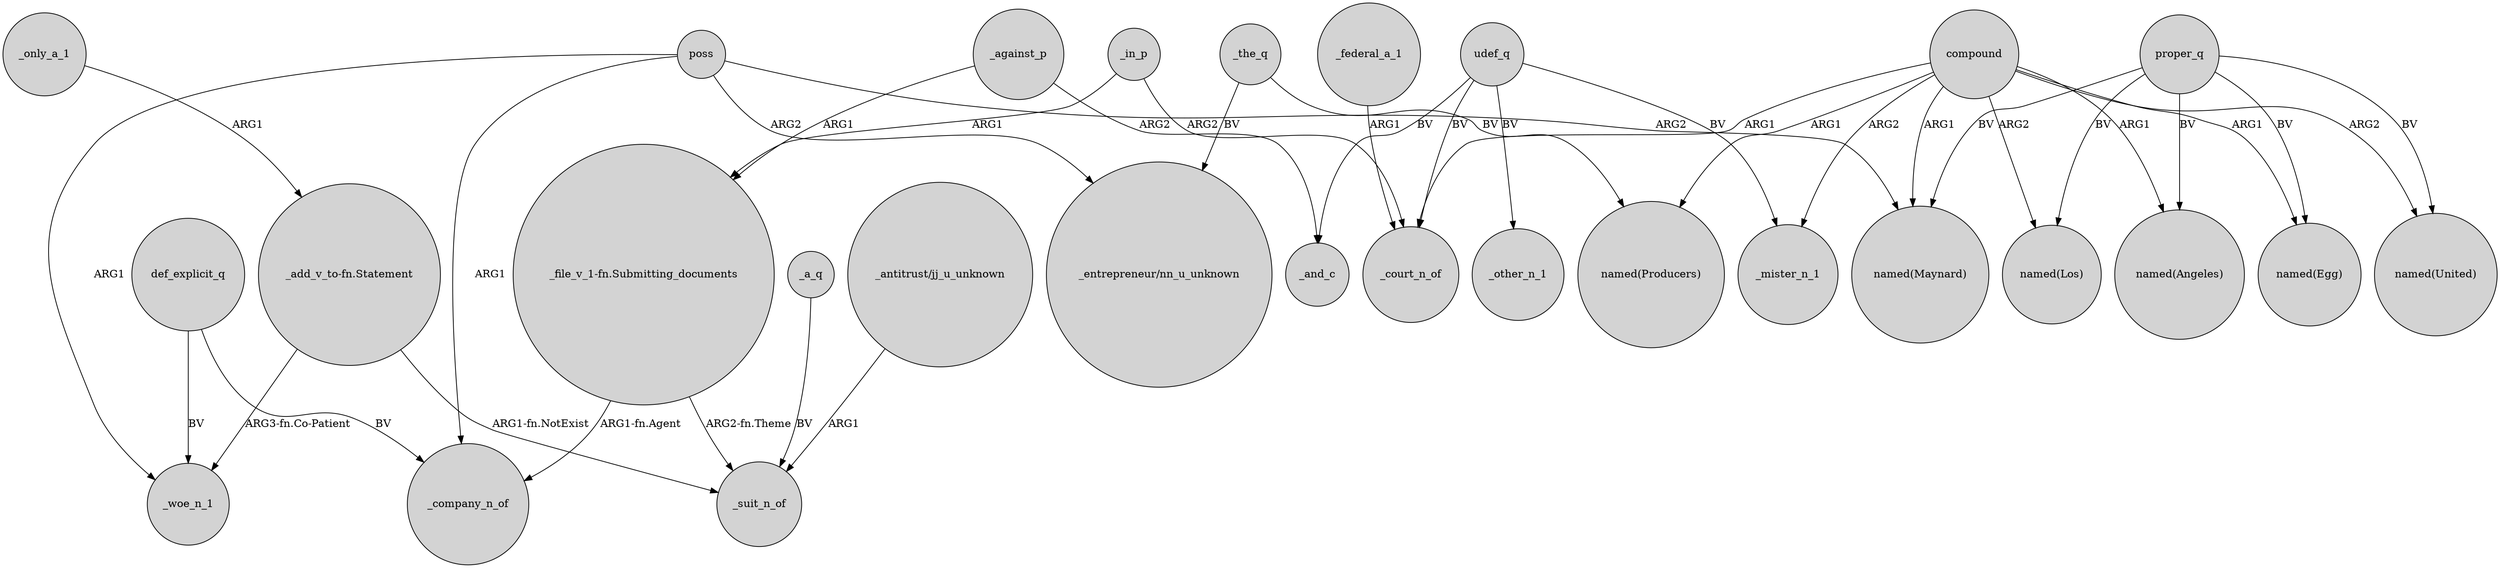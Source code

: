 digraph {
	node [shape=circle style=filled]
	poss -> _woe_n_1 [label=ARG1]
	_against_p -> "_file_v_1-fn.Submitting_documents" [label=ARG1]
	compound -> "named(Egg)" [label=ARG1]
	def_explicit_q -> _woe_n_1 [label=BV]
	poss -> "_entrepreneur/nn_u_unknown" [label=ARG2]
	compound -> "named(Producers)" [label=ARG1]
	_the_q -> "named(Producers)" [label=BV]
	compound -> "named(Los)" [label=ARG2]
	proper_q -> "named(Los)" [label=BV]
	compound -> _mister_n_1 [label=ARG2]
	udef_q -> _court_n_of [label=BV]
	poss -> "named(Maynard)" [label=ARG2]
	compound -> "named(Maynard)" [label=ARG1]
	udef_q -> _mister_n_1 [label=BV]
	"_add_v_to-fn.Statement" -> _suit_n_of [label="ARG1-fn.NotExist"]
	"_file_v_1-fn.Submitting_documents" -> _suit_n_of [label="ARG2-fn.Theme"]
	compound -> "named(Angeles)" [label=ARG1]
	_in_p -> "_file_v_1-fn.Submitting_documents" [label=ARG1]
	udef_q -> _other_n_1 [label=BV]
	def_explicit_q -> _company_n_of [label=BV]
	proper_q -> "named(Egg)" [label=BV]
	_only_a_1 -> "_add_v_to-fn.Statement" [label=ARG1]
	_in_p -> _court_n_of [label=ARG2]
	"_file_v_1-fn.Submitting_documents" -> _company_n_of [label="ARG1-fn.Agent"]
	"_add_v_to-fn.Statement" -> _woe_n_1 [label="ARG3-fn.Co-Patient"]
	proper_q -> "named(United)" [label=BV]
	proper_q -> "named(Maynard)" [label=BV]
	_the_q -> "_entrepreneur/nn_u_unknown" [label=BV]
	_a_q -> _suit_n_of [label=BV]
	"_antitrust/jj_u_unknown" -> _suit_n_of [label=ARG1]
	_federal_a_1 -> _court_n_of [label=ARG1]
	poss -> _company_n_of [label=ARG1]
	_against_p -> _and_c [label=ARG2]
	proper_q -> "named(Angeles)" [label=BV]
	compound -> "named(United)" [label=ARG2]
	udef_q -> _and_c [label=BV]
	compound -> _court_n_of [label=ARG1]
}
